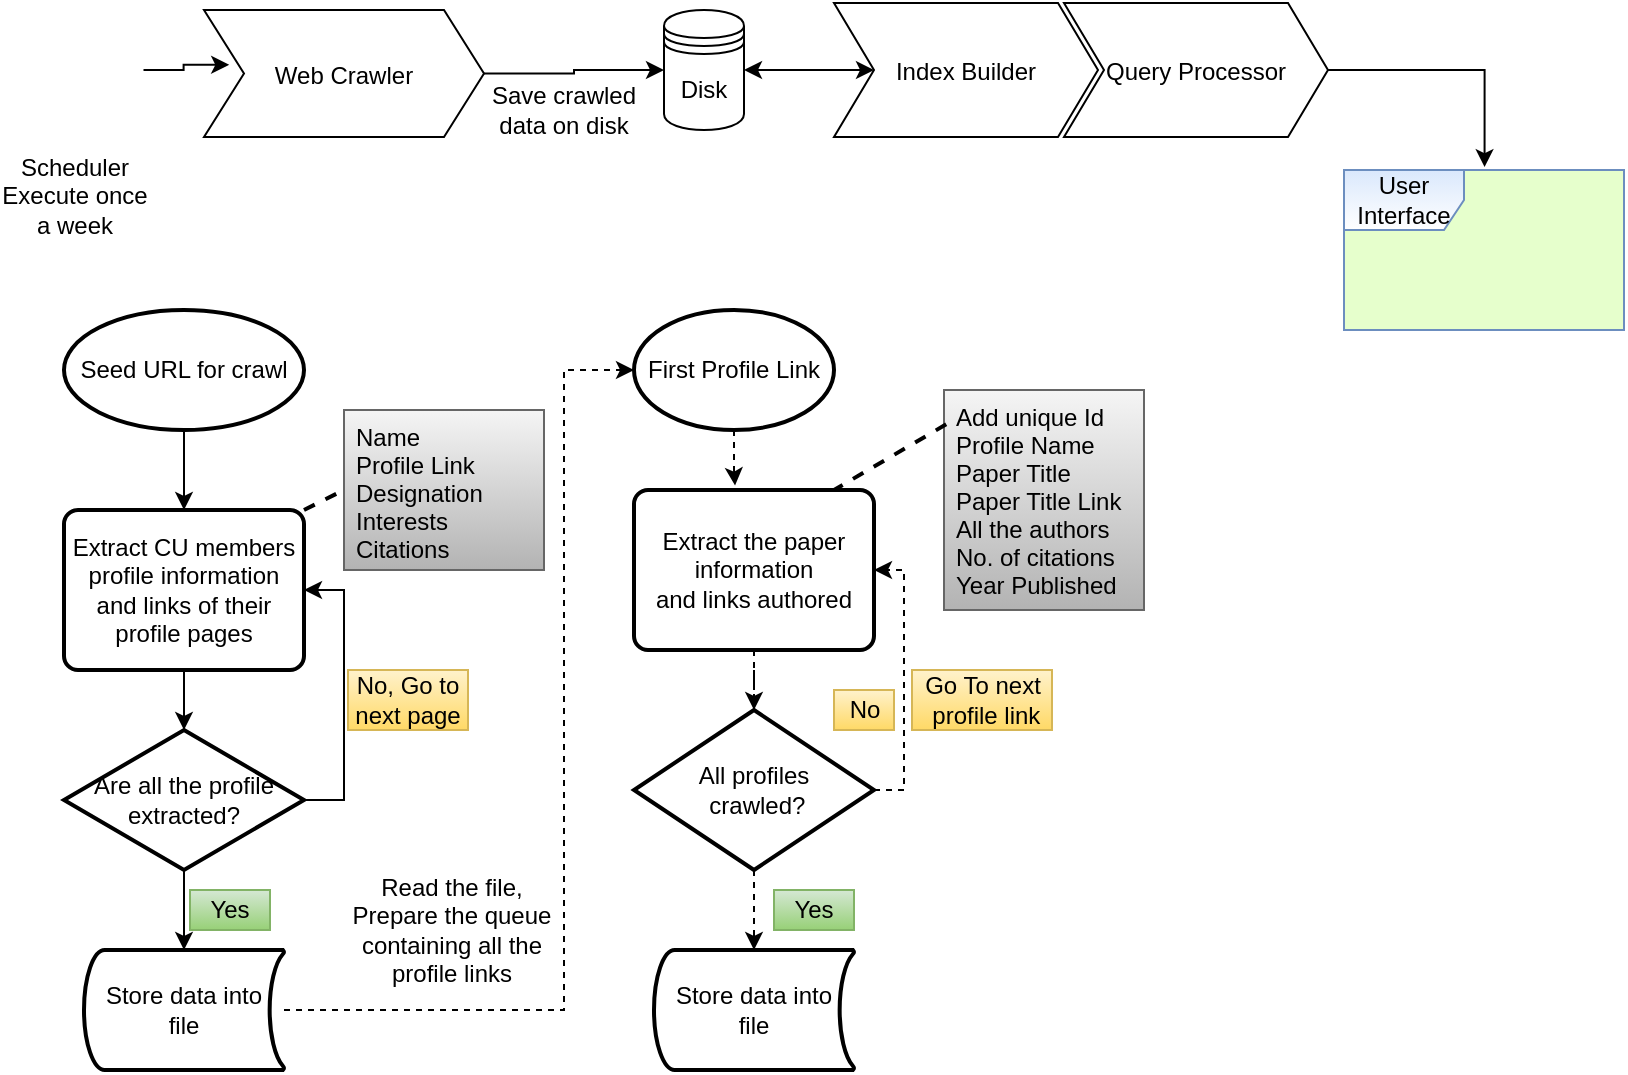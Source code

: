 <mxfile version="14.4.9" type="github">
  <diagram id="kgpKYQtTHZ0yAKxKKP6v" name="Page-1">
    <mxGraphModel dx="1021" dy="534" grid="1" gridSize="10" guides="1" tooltips="1" connect="1" arrows="1" fold="1" page="1" pageScale="1" pageWidth="850" pageHeight="1100" math="0" shadow="0">
      <root>
        <mxCell id="0" />
        <mxCell id="1" parent="0" />
        <mxCell id="aCHnfyv8PlhnQlmvMtqF-12" value="User Interface" style="shape=umlFrame;whiteSpace=wrap;html=1;fillColor=#dae8fc;strokeColor=#6c8ebf;gradientColor=#ffffff;swimlaneFillColor=#E6FFCC;" vertex="1" parent="1">
          <mxGeometry x="680" y="120" width="140" height="80" as="geometry" />
        </mxCell>
        <mxCell id="aCHnfyv8PlhnQlmvMtqF-6" value="Index Builder" style="shape=step;perimeter=stepPerimeter;fixedSize=1;points=[];align=center;" vertex="1" parent="1">
          <mxGeometry x="425" y="36.5" width="132" height="67" as="geometry" />
        </mxCell>
        <mxCell id="aCHnfyv8PlhnQlmvMtqF-19" style="edgeStyle=orthogonalEdgeStyle;rounded=0;orthogonalLoop=1;jettySize=auto;html=1;entryX=0;entryY=0.5;entryDx=0;entryDy=0;startArrow=none;startFill=0;" edge="1" parent="1" source="aCHnfyv8PlhnQlmvMtqF-5" target="aCHnfyv8PlhnQlmvMtqF-17">
          <mxGeometry relative="1" as="geometry" />
        </mxCell>
        <mxCell id="aCHnfyv8PlhnQlmvMtqF-5" value="Web Crawler" style="shape=step;perimeter=stepPerimeter;fixedSize=1;points=[];" vertex="1" parent="1">
          <mxGeometry x="110" y="40" width="140" height="63.5" as="geometry" />
        </mxCell>
        <mxCell id="aCHnfyv8PlhnQlmvMtqF-21" style="edgeStyle=orthogonalEdgeStyle;rounded=0;orthogonalLoop=1;jettySize=auto;html=1;entryX=0.502;entryY=-0.018;entryDx=0;entryDy=0;entryPerimeter=0;startArrow=none;startFill=0;" edge="1" parent="1" source="aCHnfyv8PlhnQlmvMtqF-7" target="aCHnfyv8PlhnQlmvMtqF-12">
          <mxGeometry relative="1" as="geometry" />
        </mxCell>
        <mxCell id="aCHnfyv8PlhnQlmvMtqF-7" value="Query Processor" style="shape=step;perimeter=stepPerimeter;fixedSize=1;points=[];align=center;fontSize=12;" vertex="1" parent="1">
          <mxGeometry x="540" y="36.5" width="132" height="67" as="geometry" />
        </mxCell>
        <mxCell id="aCHnfyv8PlhnQlmvMtqF-20" style="edgeStyle=orthogonalEdgeStyle;rounded=0;orthogonalLoop=1;jettySize=auto;html=1;startArrow=classic;startFill=1;" edge="1" parent="1" source="aCHnfyv8PlhnQlmvMtqF-17" target="aCHnfyv8PlhnQlmvMtqF-6">
          <mxGeometry relative="1" as="geometry" />
        </mxCell>
        <mxCell id="aCHnfyv8PlhnQlmvMtqF-17" value="Disk" style="shape=datastore;whiteSpace=wrap;html=1;gradientColor=#ffffff;" vertex="1" parent="1">
          <mxGeometry x="340" y="40" width="40" height="60" as="geometry" />
        </mxCell>
        <mxCell id="aCHnfyv8PlhnQlmvMtqF-22" value="Save crawled data on disk" style="text;html=1;strokeColor=none;fillColor=none;align=center;verticalAlign=middle;whiteSpace=wrap;rounded=0;" vertex="1" parent="1">
          <mxGeometry x="250" y="80" width="80" height="20" as="geometry" />
        </mxCell>
        <mxCell id="aCHnfyv8PlhnQlmvMtqF-30" style="edgeStyle=orthogonalEdgeStyle;rounded=0;orthogonalLoop=1;jettySize=auto;html=1;entryX=0.09;entryY=0.432;entryDx=0;entryDy=0;entryPerimeter=0;startArrow=none;startFill=0;" edge="1" parent="1" source="aCHnfyv8PlhnQlmvMtqF-24" target="aCHnfyv8PlhnQlmvMtqF-5">
          <mxGeometry relative="1" as="geometry" />
        </mxCell>
        <mxCell id="aCHnfyv8PlhnQlmvMtqF-24" value="Scheduler&lt;br&gt;Execute once &lt;br&gt;a week" style="shape=image;html=1;verticalAlign=top;verticalLabelPosition=bottom;labelBackgroundColor=#ffffff;imageAspect=0;aspect=fixed;image=https://cdn0.iconfinder.com/data/icons/simpline-mix/64/simpline_26-128.png;gradientColor=#ffffff;" vertex="1" parent="1">
          <mxGeometry x="10" y="35.13" width="69.75" height="69.75" as="geometry" />
        </mxCell>
        <mxCell id="aCHnfyv8PlhnQlmvMtqF-50" style="edgeStyle=orthogonalEdgeStyle;rounded=0;orthogonalLoop=1;jettySize=auto;html=1;entryX=0.5;entryY=0;entryDx=0;entryDy=0;startArrow=none;startFill=0;fontSize=12;" edge="1" parent="1" source="aCHnfyv8PlhnQlmvMtqF-48" target="aCHnfyv8PlhnQlmvMtqF-49">
          <mxGeometry relative="1" as="geometry" />
        </mxCell>
        <mxCell id="aCHnfyv8PlhnQlmvMtqF-48" value="Seed URL for crawl" style="strokeWidth=2;html=1;shape=mxgraph.flowchart.start_1;whiteSpace=wrap;gradientColor=#ffffff;fontSize=12;align=center;" vertex="1" parent="1">
          <mxGeometry x="40" y="190" width="120" height="60" as="geometry" />
        </mxCell>
        <mxCell id="aCHnfyv8PlhnQlmvMtqF-52" style="edgeStyle=orthogonalEdgeStyle;rounded=0;orthogonalLoop=1;jettySize=auto;html=1;entryX=0.5;entryY=0;entryDx=0;entryDy=0;entryPerimeter=0;startArrow=none;startFill=0;fontSize=12;" edge="1" parent="1" source="aCHnfyv8PlhnQlmvMtqF-49" target="aCHnfyv8PlhnQlmvMtqF-51">
          <mxGeometry relative="1" as="geometry" />
        </mxCell>
        <mxCell id="aCHnfyv8PlhnQlmvMtqF-49" value="Extract CU members profile information and links of their profile pages" style="rounded=1;whiteSpace=wrap;html=1;absoluteArcSize=1;arcSize=14;strokeWidth=2;gradientColor=#ffffff;fontSize=12;align=center;" vertex="1" parent="1">
          <mxGeometry x="40" y="290" width="120" height="80" as="geometry" />
        </mxCell>
        <mxCell id="aCHnfyv8PlhnQlmvMtqF-53" style="edgeStyle=orthogonalEdgeStyle;rounded=0;orthogonalLoop=1;jettySize=auto;html=1;startArrow=none;startFill=0;fontSize=12;entryX=1;entryY=0.5;entryDx=0;entryDy=0;exitX=1;exitY=0.5;exitDx=0;exitDy=0;exitPerimeter=0;" edge="1" parent="1" source="aCHnfyv8PlhnQlmvMtqF-51" target="aCHnfyv8PlhnQlmvMtqF-49">
          <mxGeometry relative="1" as="geometry">
            <mxPoint x="200" y="330" as="targetPoint" />
          </mxGeometry>
        </mxCell>
        <mxCell id="aCHnfyv8PlhnQlmvMtqF-57" style="edgeStyle=orthogonalEdgeStyle;rounded=0;orthogonalLoop=1;jettySize=auto;html=1;entryX=0.5;entryY=0;entryDx=0;entryDy=0;entryPerimeter=0;startArrow=none;startFill=0;fontSize=12;" edge="1" parent="1" source="aCHnfyv8PlhnQlmvMtqF-51" target="aCHnfyv8PlhnQlmvMtqF-56">
          <mxGeometry relative="1" as="geometry" />
        </mxCell>
        <mxCell id="aCHnfyv8PlhnQlmvMtqF-51" value="Are all the profile extracted?" style="strokeWidth=2;html=1;shape=mxgraph.flowchart.decision;whiteSpace=wrap;gradientColor=#ffffff;fontSize=12;align=center;" vertex="1" parent="1">
          <mxGeometry x="40" y="400" width="120" height="70" as="geometry" />
        </mxCell>
        <mxCell id="aCHnfyv8PlhnQlmvMtqF-55" value="No, Go to next page" style="text;html=1;strokeColor=#d6b656;fillColor=#fff2cc;align=center;verticalAlign=middle;whiteSpace=wrap;rounded=0;fontSize=12;gradientColor=#ffd966;" vertex="1" parent="1">
          <mxGeometry x="182" y="370" width="60" height="30" as="geometry" />
        </mxCell>
        <mxCell id="aCHnfyv8PlhnQlmvMtqF-62" style="edgeStyle=orthogonalEdgeStyle;rounded=0;orthogonalLoop=1;jettySize=auto;html=1;entryX=0;entryY=0.5;entryDx=0;entryDy=0;entryPerimeter=0;dashed=1;startArrow=none;startFill=0;fontSize=12;" edge="1" parent="1" source="aCHnfyv8PlhnQlmvMtqF-56" target="aCHnfyv8PlhnQlmvMtqF-61">
          <mxGeometry relative="1" as="geometry">
            <Array as="points">
              <mxPoint x="290" y="540" />
              <mxPoint x="290" y="220" />
            </Array>
          </mxGeometry>
        </mxCell>
        <mxCell id="aCHnfyv8PlhnQlmvMtqF-56" value="Store data into&lt;br&gt;file" style="strokeWidth=2;html=1;shape=mxgraph.flowchart.stored_data;whiteSpace=wrap;gradientColor=#ffffff;fontSize=12;align=center;" vertex="1" parent="1">
          <mxGeometry x="50" y="510" width="100" height="60" as="geometry" />
        </mxCell>
        <mxCell id="aCHnfyv8PlhnQlmvMtqF-58" value="Yes" style="text;html=1;strokeColor=#82b366;fillColor=#d5e8d4;align=center;verticalAlign=middle;whiteSpace=wrap;rounded=0;fontSize=12;gradientColor=#97d077;" vertex="1" parent="1">
          <mxGeometry x="103" y="480" width="40" height="20" as="geometry" />
        </mxCell>
        <mxCell id="aCHnfyv8PlhnQlmvMtqF-59" value="Name&#xa;Profile Link&#xa;Designation&#xa;Interests&#xa;Citations&#xa;" style="text;fillColor=#f5f5f5;align=left;verticalAlign=top;spacingLeft=4;spacingRight=4;overflow=hidden;rotatable=0;points=[[0,0.5],[1,0.5]];portConstraint=eastwest;fontSize=12;gradientColor=#b3b3b3;strokeColor=#666666;" vertex="1" parent="1">
          <mxGeometry x="180" y="240" width="100" height="80" as="geometry" />
        </mxCell>
        <mxCell id="aCHnfyv8PlhnQlmvMtqF-60" value="" style="endArrow=none;dashed=1;html=1;strokeWidth=2;fontSize=12;entryX=0;entryY=0.5;entryDx=0;entryDy=0;" edge="1" parent="1" target="aCHnfyv8PlhnQlmvMtqF-59">
          <mxGeometry width="50" height="50" relative="1" as="geometry">
            <mxPoint x="160" y="290" as="sourcePoint" />
            <mxPoint x="210" y="240" as="targetPoint" />
          </mxGeometry>
        </mxCell>
        <mxCell id="aCHnfyv8PlhnQlmvMtqF-66" style="edgeStyle=orthogonalEdgeStyle;rounded=0;orthogonalLoop=1;jettySize=auto;html=1;entryX=0.421;entryY=-0.028;entryDx=0;entryDy=0;entryPerimeter=0;dashed=1;startArrow=none;startFill=0;fontSize=12;" edge="1" parent="1" source="aCHnfyv8PlhnQlmvMtqF-61" target="aCHnfyv8PlhnQlmvMtqF-64">
          <mxGeometry relative="1" as="geometry" />
        </mxCell>
        <mxCell id="aCHnfyv8PlhnQlmvMtqF-61" value="First Profile Link" style="strokeWidth=2;html=1;shape=mxgraph.flowchart.start_2;whiteSpace=wrap;gradientColor=#ffffff;fontSize=12;align=center;" vertex="1" parent="1">
          <mxGeometry x="325" y="190" width="100" height="60" as="geometry" />
        </mxCell>
        <mxCell id="aCHnfyv8PlhnQlmvMtqF-63" value="Read the file,&lt;br&gt;Prepare the queue containing all the profile links" style="text;html=1;strokeColor=none;fillColor=none;align=center;verticalAlign=middle;whiteSpace=wrap;rounded=0;fontSize=12;" vertex="1" parent="1">
          <mxGeometry x="180" y="480" width="108" height="40" as="geometry" />
        </mxCell>
        <mxCell id="aCHnfyv8PlhnQlmvMtqF-71" style="edgeStyle=orthogonalEdgeStyle;rounded=0;orthogonalLoop=1;jettySize=auto;html=1;entryX=0.5;entryY=0;entryDx=0;entryDy=0;entryPerimeter=0;dashed=1;startArrow=none;startFill=0;fontSize=12;" edge="1" parent="1" source="aCHnfyv8PlhnQlmvMtqF-64" target="aCHnfyv8PlhnQlmvMtqF-68">
          <mxGeometry relative="1" as="geometry" />
        </mxCell>
        <mxCell id="aCHnfyv8PlhnQlmvMtqF-64" value="Extract the paper information &lt;br&gt;and links authored" style="rounded=1;whiteSpace=wrap;html=1;absoluteArcSize=1;arcSize=14;strokeWidth=2;gradientColor=#ffffff;fontSize=12;align=center;" vertex="1" parent="1">
          <mxGeometry x="325" y="280" width="120" height="80" as="geometry" />
        </mxCell>
        <mxCell id="aCHnfyv8PlhnQlmvMtqF-65" value="Add unique Id&#xa;Profile Name&#xa;Paper Title&#xa;Paper Title Link&#xa;All the authors&#xa;No. of citations&#xa;Year Published&#xa;" style="text;fillColor=#f5f5f5;align=left;verticalAlign=top;spacingLeft=4;spacingRight=4;overflow=hidden;rotatable=0;points=[[0,0.5],[1,0.5]];portConstraint=eastwest;fontSize=12;gradientColor=#b3b3b3;strokeColor=#666666;" vertex="1" parent="1">
          <mxGeometry x="480" y="230" width="100" height="110" as="geometry" />
        </mxCell>
        <mxCell id="aCHnfyv8PlhnQlmvMtqF-67" value="" style="endArrow=none;dashed=1;html=1;strokeWidth=2;fontSize=12;exitX=0.011;exitY=0.156;exitDx=0;exitDy=0;exitPerimeter=0;" edge="1" parent="1" source="aCHnfyv8PlhnQlmvMtqF-65">
          <mxGeometry width="50" height="50" relative="1" as="geometry">
            <mxPoint x="475" y="260" as="sourcePoint" />
            <mxPoint x="425" y="280" as="targetPoint" />
            <Array as="points" />
          </mxGeometry>
        </mxCell>
        <mxCell id="aCHnfyv8PlhnQlmvMtqF-72" style="edgeStyle=orthogonalEdgeStyle;rounded=0;orthogonalLoop=1;jettySize=auto;html=1;entryX=1;entryY=0.5;entryDx=0;entryDy=0;dashed=1;startArrow=none;startFill=0;fontSize=12;" edge="1" parent="1" source="aCHnfyv8PlhnQlmvMtqF-68" target="aCHnfyv8PlhnQlmvMtqF-64">
          <mxGeometry relative="1" as="geometry">
            <Array as="points">
              <mxPoint x="460" y="430" />
              <mxPoint x="460" y="320" />
            </Array>
          </mxGeometry>
        </mxCell>
        <mxCell id="aCHnfyv8PlhnQlmvMtqF-76" style="edgeStyle=orthogonalEdgeStyle;rounded=0;orthogonalLoop=1;jettySize=auto;html=1;entryX=0.5;entryY=0;entryDx=0;entryDy=0;entryPerimeter=0;dashed=1;startArrow=none;startFill=0;fontSize=12;" edge="1" parent="1" source="aCHnfyv8PlhnQlmvMtqF-68" target="aCHnfyv8PlhnQlmvMtqF-74">
          <mxGeometry relative="1" as="geometry" />
        </mxCell>
        <mxCell id="aCHnfyv8PlhnQlmvMtqF-68" value="All profiles&lt;br&gt;&amp;nbsp;crawled?" style="strokeWidth=2;html=1;shape=mxgraph.flowchart.decision;whiteSpace=wrap;gradientColor=#ffffff;fontSize=12;align=center;" vertex="1" parent="1">
          <mxGeometry x="325" y="390" width="120" height="80" as="geometry" />
        </mxCell>
        <mxCell id="aCHnfyv8PlhnQlmvMtqF-73" value="No" style="text;html=1;align=center;verticalAlign=middle;resizable=0;points=[];autosize=1;fontSize=12;gradientColor=#ffd966;fillColor=#fff2cc;strokeColor=#d6b656;" vertex="1" parent="1">
          <mxGeometry x="425" y="380" width="30" height="20" as="geometry" />
        </mxCell>
        <mxCell id="aCHnfyv8PlhnQlmvMtqF-74" value="Store data into&lt;br&gt;file" style="strokeWidth=2;html=1;shape=mxgraph.flowchart.stored_data;whiteSpace=wrap;gradientColor=#ffffff;fontSize=12;align=center;" vertex="1" parent="1">
          <mxGeometry x="335" y="510" width="100" height="60" as="geometry" />
        </mxCell>
        <mxCell id="aCHnfyv8PlhnQlmvMtqF-77" value="Yes" style="text;html=1;strokeColor=#82b366;fillColor=#d5e8d4;align=center;verticalAlign=middle;whiteSpace=wrap;rounded=0;fontSize=12;gradientColor=#97d077;" vertex="1" parent="1">
          <mxGeometry x="395" y="480" width="40" height="20" as="geometry" />
        </mxCell>
        <mxCell id="aCHnfyv8PlhnQlmvMtqF-78" value="Go To next&lt;br&gt;&amp;nbsp;profile link" style="text;html=1;align=center;verticalAlign=middle;resizable=0;points=[];autosize=1;fontSize=12;gradientColor=#ffd966;fillColor=#fff2cc;strokeColor=#d6b656;" vertex="1" parent="1">
          <mxGeometry x="464" y="370" width="70" height="30" as="geometry" />
        </mxCell>
      </root>
    </mxGraphModel>
  </diagram>
</mxfile>
